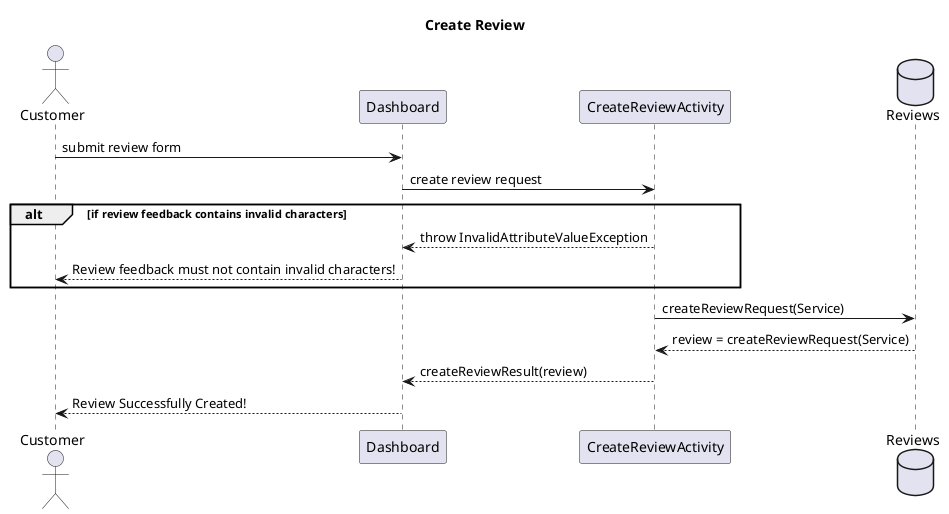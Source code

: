@startuml


title Create Review
actor Customer as c
participant Dashboard as dsb
participant CreateReviewActivity as cra
database Reviews as rdb

c -> dsb : submit review form
dsb -> cra : create review request

alt if review feedback contains invalid characters
   cra --> dsb : throw InvalidAttributeValueException
   dsb --> c : Review feedback must not contain invalid characters!
end

cra -> rdb : createReviewRequest(Service)
rdb --> cra : review = createReviewRequest(Service)
cra --> dsb : createReviewResult(review)
dsb --> c : Review Successfully Created!


@enduml